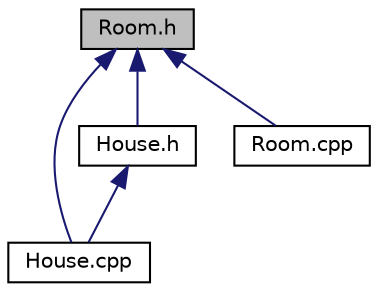 digraph "Room.h"
{
 // LATEX_PDF_SIZE
  edge [fontname="Helvetica",fontsize="10",labelfontname="Helvetica",labelfontsize="10"];
  node [fontname="Helvetica",fontsize="10",shape=record];
  Node1 [label="Room.h",height=0.2,width=0.4,color="black", fillcolor="grey75", style="filled", fontcolor="black",tooltip="Header file for the Room class, part of the Composite design pattern."];
  Node1 -> Node2 [dir="back",color="midnightblue",fontsize="10",style="solid",fontname="Helvetica"];
  Node2 [label="House.cpp",height=0.2,width=0.4,color="black", fillcolor="white", style="filled",URL="$House_8cpp.html",tooltip="Implementation of the House class."];
  Node1 -> Node3 [dir="back",color="midnightblue",fontsize="10",style="solid",fontname="Helvetica"];
  Node3 [label="House.h",height=0.2,width=0.4,color="black", fillcolor="white", style="filled",URL="$House_8h.html",tooltip="Definition of the House class, which represents a composite structure of rooms."];
  Node3 -> Node2 [dir="back",color="midnightblue",fontsize="10",style="solid",fontname="Helvetica"];
  Node1 -> Node4 [dir="back",color="midnightblue",fontsize="10",style="solid",fontname="Helvetica"];
  Node4 [label="Room.cpp",height=0.2,width=0.4,color="black", fillcolor="white", style="filled",URL="$Room_8cpp.html",tooltip="Implementation of the Room class."];
}
